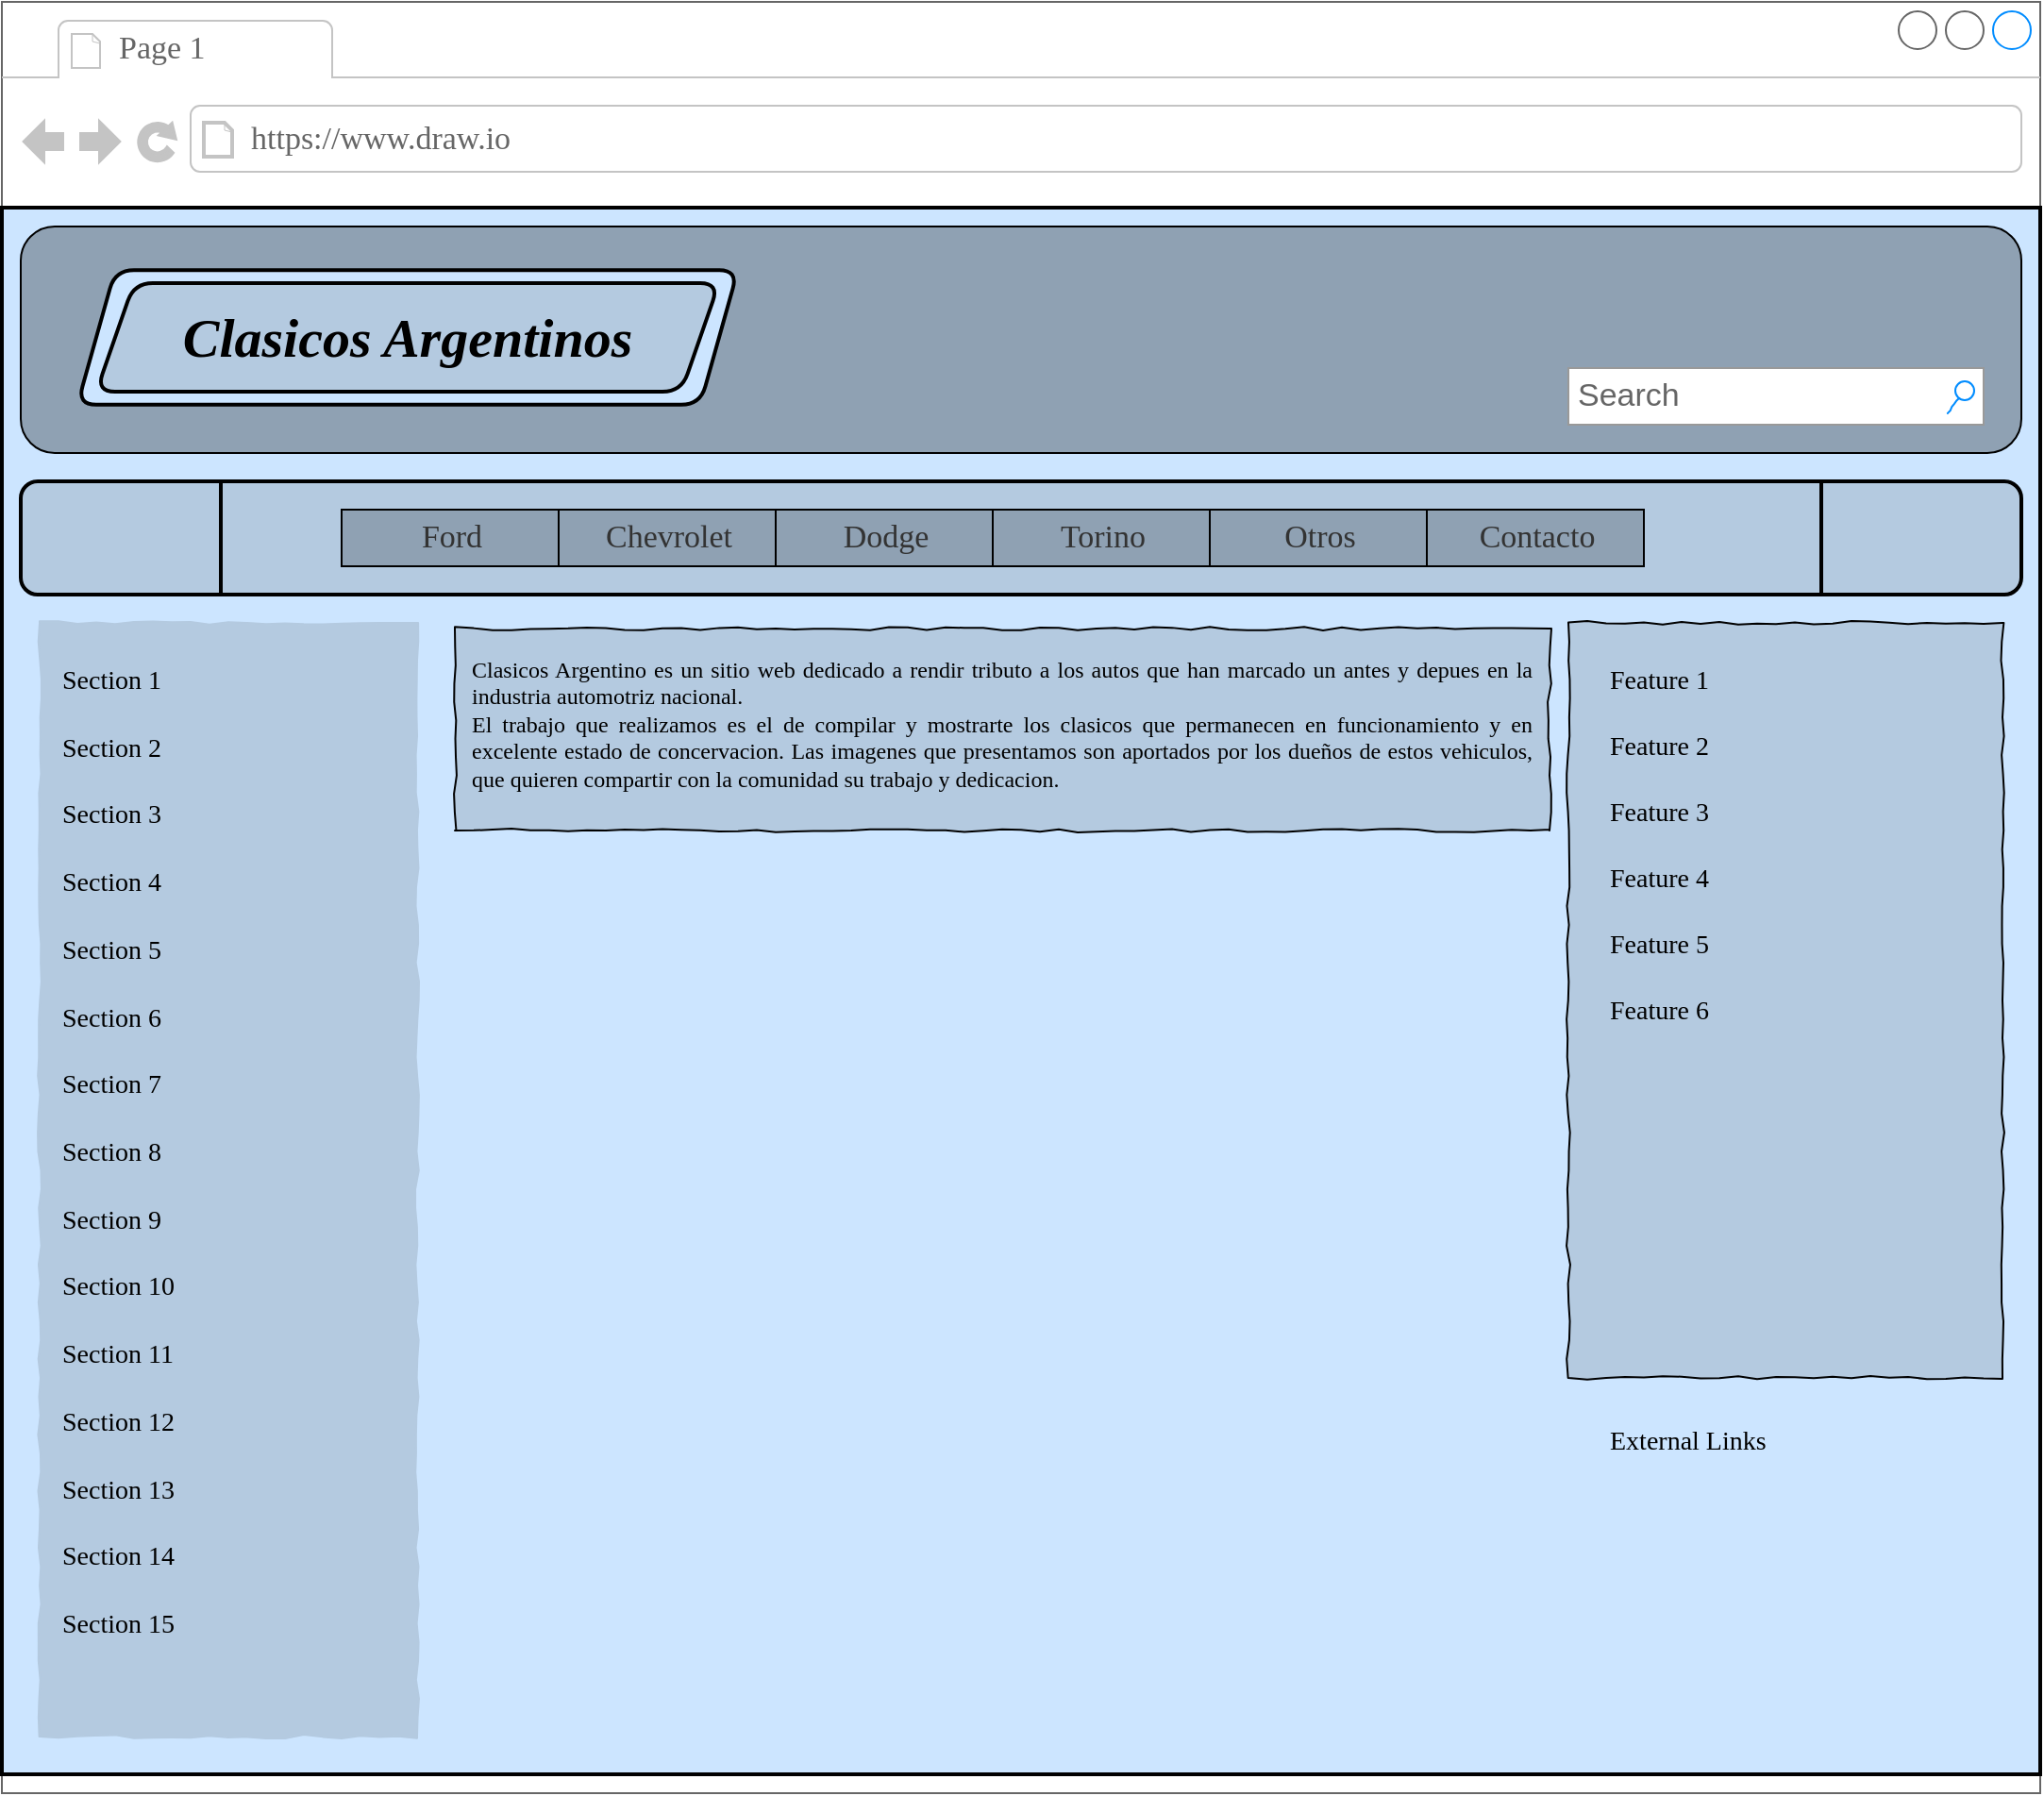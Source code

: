 <mxfile version="20.3.3" type="github">
  <diagram name="Page-1" id="03018318-947c-dd8e-b7a3-06fadd420f32">
    <mxGraphModel dx="1422" dy="1604" grid="1" gridSize="10" guides="1" tooltips="1" connect="1" arrows="1" fold="1" page="1" pageScale="1" pageWidth="1100" pageHeight="850" background="#ffffff" math="0" shadow="0">
      <root>
        <mxCell id="0" />
        <mxCell id="1" parent="0" />
        <mxCell id="8SOifNOOEwgQtKwgCEEf-16" value="" style="strokeWidth=1;shadow=0;dashed=0;align=center;html=1;shape=mxgraph.mockup.containers.browserWindow;rSize=0;strokeColor=#666666;strokeColor2=#008cff;strokeColor3=#c4c4c4;mainText=,;recursiveResize=0;rounded=1;fillStyle=solid;fontFamily=Georgia;fontSize=26;fontColor=#99CCFF;fillColor=none;" vertex="1" parent="1">
          <mxGeometry x="10" y="-99" width="1080" height="949" as="geometry" />
        </mxCell>
        <mxCell id="8SOifNOOEwgQtKwgCEEf-17" value="Page 1" style="strokeWidth=1;shadow=0;dashed=0;align=center;html=1;shape=mxgraph.mockup.containers.anchor;fontSize=17;fontColor=#666666;align=left;rounded=1;fillStyle=solid;strokeColor=#000000;fontFamily=Georgia;fillColor=#1793FF;" vertex="1" parent="8SOifNOOEwgQtKwgCEEf-16">
          <mxGeometry x="60" y="12" width="110" height="26" as="geometry" />
        </mxCell>
        <mxCell id="8SOifNOOEwgQtKwgCEEf-18" value="https://www.draw.io" style="strokeWidth=1;shadow=0;dashed=0;align=center;html=1;shape=mxgraph.mockup.containers.anchor;rSize=0;fontSize=17;fontColor=#666666;align=left;rounded=1;fillStyle=solid;strokeColor=#000000;fontFamily=Georgia;fillColor=#1793FF;" vertex="1" parent="8SOifNOOEwgQtKwgCEEf-16">
          <mxGeometry x="130" y="60" width="250" height="26" as="geometry" />
        </mxCell>
        <mxCell id="8SOifNOOEwgQtKwgCEEf-7" value="" style="rounded=0;whiteSpace=wrap;html=1;shadow=0;fillStyle=solid;strokeColor=#000000;strokeWidth=2;fontFamily=Georgia;fontSize=26;fontColor=#99CCFF;fillColor=#CCE5FF;" vertex="1" parent="1">
          <mxGeometry x="10" y="10" width="1080" height="830" as="geometry" />
        </mxCell>
        <mxCell id="8SOifNOOEwgQtKwgCEEf-6" value="" style="shape=process;whiteSpace=wrap;html=1;backgroundOutline=1;rounded=1;shadow=0;fillStyle=solid;strokeColor=#000000;strokeWidth=2;fontFamily=Georgia;fontSize=26;fontColor=#99CCFF;fillColor=#B4CAE0;" vertex="1" parent="1">
          <mxGeometry x="20" y="155" width="1060" height="60" as="geometry" />
        </mxCell>
        <mxCell id="8SOifNOOEwgQtKwgCEEf-2" value="" style="rounded=1;whiteSpace=wrap;html=1;fillColor=#8FA1B3;" vertex="1" parent="1">
          <mxGeometry x="20" y="20" width="1060" height="120" as="geometry" />
        </mxCell>
        <mxCell id="677b7b8949515195-3" value="Search" style="strokeWidth=1;shadow=0;dashed=0;align=center;html=1;shape=mxgraph.mockup.forms.searchBox;strokeColor=#999999;mainText=;strokeColor2=#008cff;fontColor=#666666;fontSize=17;align=left;spacingLeft=3;rounded=0;labelBackgroundColor=none;comic=1;" parent="1" vertex="1">
          <mxGeometry x="840" y="95" width="220" height="30" as="geometry" />
        </mxCell>
        <mxCell id="677b7b8949515195-8" value="" style="whiteSpace=wrap;html=1;rounded=0;shadow=0;labelBackgroundColor=none;strokeWidth=1;fillColor=#B4CAE0;fontFamily=Verdana;fontSize=12;align=center;comic=1;strokeColor=#B4CAE0;" parent="1" vertex="1">
          <mxGeometry x="30" y="230" width="200" height="590" as="geometry" />
        </mxCell>
        <mxCell id="677b7b8949515195-15" value="&lt;div style=&quot;text-align: justify&quot;&gt;Clasicos Argentino es un sitio web dedicado a rendir tributo a los autos que han marcado un antes y depues en la industria automotriz nacional.&amp;nbsp;&lt;/div&gt;&lt;div style=&quot;text-align: justify&quot;&gt;El trabajo que realizamos es el de compilar y mostrarte los clasicos que permanecen en funcionamiento y en excelente estado de concervacion. Las imagenes que presentamos son aportados por los dueños de estos vehiculos, que quieren compartir con la comunidad su trabajo y dedicacion.&lt;/div&gt;" style="whiteSpace=wrap;html=1;rounded=0;shadow=0;labelBackgroundColor=none;strokeWidth=1;fillColor=#B4CAE0;fontFamily=Verdana;fontSize=12;align=center;verticalAlign=top;spacing=10;comic=1;" parent="1" vertex="1">
          <mxGeometry x="250" y="233" width="580" height="107" as="geometry" />
        </mxCell>
        <mxCell id="677b7b8949515195-25" value="" style="whiteSpace=wrap;html=1;rounded=0;shadow=0;labelBackgroundColor=none;strokeWidth=1;fillColor=#B4CAE0;fontFamily=Verdana;fontSize=12;align=center;comic=1;" parent="1" vertex="1">
          <mxGeometry x="840" y="230" width="230" height="400" as="geometry" />
        </mxCell>
        <mxCell id="677b7b8949515195-27" value="Section 1" style="text;html=1;points=[];align=left;verticalAlign=top;spacingTop=-4;fontSize=14;fontFamily=Verdana" parent="1" vertex="1">
          <mxGeometry x="40" y="250" width="170" height="20" as="geometry" />
        </mxCell>
        <mxCell id="677b7b8949515195-28" value="Section 2" style="text;html=1;points=[];align=left;verticalAlign=top;spacingTop=-4;fontSize=14;fontFamily=Verdana" parent="1" vertex="1">
          <mxGeometry x="40" y="286" width="170" height="20" as="geometry" />
        </mxCell>
        <mxCell id="677b7b8949515195-29" value="Section 3" style="text;html=1;points=[];align=left;verticalAlign=top;spacingTop=-4;fontSize=14;fontFamily=Verdana" parent="1" vertex="1">
          <mxGeometry x="40" y="321" width="170" height="20" as="geometry" />
        </mxCell>
        <mxCell id="677b7b8949515195-30" value="Section 4" style="text;html=1;points=[];align=left;verticalAlign=top;spacingTop=-4;fontSize=14;fontFamily=Verdana" parent="1" vertex="1">
          <mxGeometry x="40" y="357" width="170" height="20" as="geometry" />
        </mxCell>
        <mxCell id="677b7b8949515195-31" value="Section 7" style="text;html=1;points=[];align=left;verticalAlign=top;spacingTop=-4;fontSize=14;fontFamily=Verdana" parent="1" vertex="1">
          <mxGeometry x="40" y="464" width="170" height="20" as="geometry" />
        </mxCell>
        <mxCell id="677b7b8949515195-32" value="Section 8" style="text;html=1;points=[];align=left;verticalAlign=top;spacingTop=-4;fontSize=14;fontFamily=Verdana" parent="1" vertex="1">
          <mxGeometry x="40" y="500" width="170" height="20" as="geometry" />
        </mxCell>
        <mxCell id="677b7b8949515195-33" value="Section 9" style="text;html=1;points=[];align=left;verticalAlign=top;spacingTop=-4;fontSize=14;fontFamily=Verdana" parent="1" vertex="1">
          <mxGeometry x="40" y="536" width="170" height="20" as="geometry" />
        </mxCell>
        <mxCell id="677b7b8949515195-34" value="Section 10" style="text;html=1;points=[];align=left;verticalAlign=top;spacingTop=-4;fontSize=14;fontFamily=Verdana" parent="1" vertex="1">
          <mxGeometry x="40" y="571" width="170" height="20" as="geometry" />
        </mxCell>
        <mxCell id="677b7b8949515195-35" value="Section 11" style="text;html=1;points=[];align=left;verticalAlign=top;spacingTop=-4;fontSize=14;fontFamily=Verdana" parent="1" vertex="1">
          <mxGeometry x="40" y="607" width="170" height="20" as="geometry" />
        </mxCell>
        <mxCell id="677b7b8949515195-36" value="Section 12" style="text;html=1;points=[];align=left;verticalAlign=top;spacingTop=-4;fontSize=14;fontFamily=Verdana" parent="1" vertex="1">
          <mxGeometry x="40" y="643" width="170" height="20" as="geometry" />
        </mxCell>
        <mxCell id="677b7b8949515195-37" value="Section 13" style="text;html=1;points=[];align=left;verticalAlign=top;spacingTop=-4;fontSize=14;fontFamily=Verdana" parent="1" vertex="1">
          <mxGeometry x="40" y="679" width="170" height="20" as="geometry" />
        </mxCell>
        <mxCell id="677b7b8949515195-38" value="Section 14" style="text;html=1;points=[];align=left;verticalAlign=top;spacingTop=-4;fontSize=14;fontFamily=Verdana" parent="1" vertex="1">
          <mxGeometry x="40" y="714" width="170" height="20" as="geometry" />
        </mxCell>
        <mxCell id="677b7b8949515195-39" value="Section 5" style="text;html=1;points=[];align=left;verticalAlign=top;spacingTop=-4;fontSize=14;fontFamily=Verdana" parent="1" vertex="1">
          <mxGeometry x="40" y="393" width="170" height="20" as="geometry" />
        </mxCell>
        <mxCell id="677b7b8949515195-40" value="Section 6" style="text;html=1;points=[];align=left;verticalAlign=top;spacingTop=-4;fontSize=14;fontFamily=Verdana" parent="1" vertex="1">
          <mxGeometry x="40" y="429" width="170" height="20" as="geometry" />
        </mxCell>
        <mxCell id="677b7b8949515195-41" value="Section 15" style="text;html=1;points=[];align=left;verticalAlign=top;spacingTop=-4;fontSize=14;fontFamily=Verdana" parent="1" vertex="1">
          <mxGeometry x="40" y="750" width="170" height="20" as="geometry" />
        </mxCell>
        <mxCell id="677b7b8949515195-42" value="External Links" style="text;html=1;points=[];align=left;verticalAlign=top;spacingTop=-4;fontSize=14;fontFamily=Verdana" parent="1" vertex="1">
          <mxGeometry x="860" y="653" width="170" height="20" as="geometry" />
        </mxCell>
        <mxCell id="677b7b8949515195-44" value="Feature 1" style="text;html=1;points=[];align=left;verticalAlign=top;spacingTop=-4;fontSize=14;fontFamily=Verdana" parent="1" vertex="1">
          <mxGeometry x="860" y="250" width="170" height="20" as="geometry" />
        </mxCell>
        <mxCell id="677b7b8949515195-45" value="Feature 2" style="text;html=1;points=[];align=left;verticalAlign=top;spacingTop=-4;fontSize=14;fontFamily=Verdana" parent="1" vertex="1">
          <mxGeometry x="860" y="285" width="170" height="20" as="geometry" />
        </mxCell>
        <mxCell id="677b7b8949515195-46" value="Feature 3" style="text;html=1;points=[];align=left;verticalAlign=top;spacingTop=-4;fontSize=14;fontFamily=Verdana" parent="1" vertex="1">
          <mxGeometry x="860" y="320" width="170" height="20" as="geometry" />
        </mxCell>
        <mxCell id="677b7b8949515195-47" value="Feature 4" style="text;html=1;points=[];align=left;verticalAlign=top;spacingTop=-4;fontSize=14;fontFamily=Verdana" parent="1" vertex="1">
          <mxGeometry x="860" y="355" width="170" height="20" as="geometry" />
        </mxCell>
        <mxCell id="677b7b8949515195-48" value="Feature 5" style="text;html=1;points=[];align=left;verticalAlign=top;spacingTop=-4;fontSize=14;fontFamily=Verdana" parent="1" vertex="1">
          <mxGeometry x="860" y="390" width="170" height="20" as="geometry" />
        </mxCell>
        <mxCell id="677b7b8949515195-49" value="Feature 6" style="text;html=1;points=[];align=left;verticalAlign=top;spacingTop=-4;fontSize=14;fontFamily=Verdana" parent="1" vertex="1">
          <mxGeometry x="860" y="425" width="170" height="20" as="geometry" />
        </mxCell>
        <mxCell id="8SOifNOOEwgQtKwgCEEf-19" value="" style="shape=parallelogram;perimeter=parallelogramPerimeter;whiteSpace=wrap;html=1;fixedSize=1;rounded=1;shadow=0;fillStyle=solid;strokeColor=#000000;strokeWidth=2;fontFamily=Georgia;fontSize=26;fontColor=#000000;fillColor=#CCE5FF;" vertex="1" parent="1">
          <mxGeometry x="50" y="43.13" width="350" height="71.25" as="geometry" />
        </mxCell>
        <mxCell id="8SOifNOOEwgQtKwgCEEf-9" value="" style="strokeWidth=1;shadow=0;dashed=0;align=center;html=1;shape=mxgraph.mockup.forms.rrect;rSize=0;strokeColor=#000000;rounded=1;fillStyle=solid;fontFamily=Georgia;fontSize=26;fontColor=#99CCFF;fillColor=#8FA1B3;" vertex="1" parent="1">
          <mxGeometry x="190" y="170" width="690" height="30" as="geometry" />
        </mxCell>
        <mxCell id="8SOifNOOEwgQtKwgCEEf-10" value="&lt;font color=&quot;#333333&quot;&gt;Ford&lt;/font&gt;" style="strokeColor=inherit;fillColor=inherit;gradientColor=inherit;strokeWidth=1;shadow=0;dashed=0;align=center;html=1;shape=mxgraph.mockup.forms.rrect;rSize=0;fontSize=17;fontColor=#666666;rounded=1;fillStyle=solid;fontFamily=Georgia;" vertex="1" parent="8SOifNOOEwgQtKwgCEEf-9">
          <mxGeometry width="115" height="30" as="geometry" />
        </mxCell>
        <mxCell id="8SOifNOOEwgQtKwgCEEf-11" value="&lt;font color=&quot;#333333&quot;&gt;Chevrolet&lt;/font&gt;" style="strokeColor=inherit;fillColor=inherit;gradientColor=inherit;strokeWidth=1;shadow=0;dashed=0;align=center;html=1;shape=mxgraph.mockup.forms.rrect;rSize=0;fontSize=17;fontColor=#666666;rounded=1;fillStyle=solid;fontFamily=Georgia;" vertex="1" parent="8SOifNOOEwgQtKwgCEEf-9">
          <mxGeometry x="115" width="115" height="30" as="geometry" />
        </mxCell>
        <mxCell id="8SOifNOOEwgQtKwgCEEf-12" value="&lt;font color=&quot;#333333&quot;&gt;Dodge&lt;/font&gt;" style="strokeColor=inherit;fillColor=inherit;gradientColor=inherit;strokeWidth=1;shadow=0;dashed=0;align=center;html=1;shape=mxgraph.mockup.forms.rrect;rSize=0;fontSize=17;fontColor=#666666;rounded=1;fillStyle=solid;fontFamily=Georgia;" vertex="1" parent="8SOifNOOEwgQtKwgCEEf-9">
          <mxGeometry x="230" width="115" height="30" as="geometry" />
        </mxCell>
        <mxCell id="8SOifNOOEwgQtKwgCEEf-13" value="&lt;font color=&quot;#333333&quot;&gt;Torino&lt;/font&gt;" style="strokeColor=inherit;fillColor=inherit;gradientColor=inherit;strokeWidth=1;shadow=0;dashed=0;align=center;html=1;shape=mxgraph.mockup.forms.rrect;rSize=0;fontSize=17;fontColor=#666666;rounded=1;fillStyle=solid;fontFamily=Georgia;" vertex="1" parent="8SOifNOOEwgQtKwgCEEf-9">
          <mxGeometry x="345.0" width="115" height="30" as="geometry" />
        </mxCell>
        <mxCell id="8SOifNOOEwgQtKwgCEEf-14" value="&lt;font color=&quot;#333333&quot;&gt;Otros&lt;/font&gt;" style="strokeColor=inherit;fillColor=inherit;gradientColor=inherit;strokeWidth=1;shadow=0;dashed=0;align=center;html=1;shape=mxgraph.mockup.forms.rrect;rSize=0;fontSize=17;fontColor=#666666;rounded=1;fillStyle=solid;fontFamily=Georgia;" vertex="1" parent="8SOifNOOEwgQtKwgCEEf-9">
          <mxGeometry x="460" width="115" height="30" as="geometry" />
        </mxCell>
        <mxCell id="8SOifNOOEwgQtKwgCEEf-15" value="&lt;font color=&quot;#333333&quot;&gt;Contacto&lt;/font&gt;" style="strokeColor=inherit;fillColor=inherit;gradientColor=inherit;strokeWidth=1;shadow=0;dashed=0;align=center;html=1;shape=mxgraph.mockup.forms.rrect;rSize=0;fontSize=17;fontColor=#666666;rounded=1;fillStyle=solid;fontFamily=Georgia;" vertex="1" parent="8SOifNOOEwgQtKwgCEEf-9">
          <mxGeometry x="575.0" width="115" height="30" as="geometry" />
        </mxCell>
        <mxCell id="8SOifNOOEwgQtKwgCEEf-4" value="&lt;b&gt;&lt;font face=&quot;Georgia&quot; size=&quot;1&quot; style=&quot;&quot;&gt;&lt;i style=&quot;font-size: 29px;&quot;&gt;Clasicos Argentinos&lt;/i&gt;&lt;/font&gt;&lt;/b&gt;" style="shape=parallelogram;perimeter=parallelogramPerimeter;whiteSpace=wrap;html=1;fixedSize=1;shadow=0;strokeColor=#000000;strokeWidth=2;fontFamily=Verdana;fillStyle=solid;fillColor=#B4CAE0;rounded=1;" vertex="1" parent="1">
          <mxGeometry x="60" y="50" width="330" height="57.5" as="geometry" />
        </mxCell>
      </root>
    </mxGraphModel>
  </diagram>
</mxfile>
